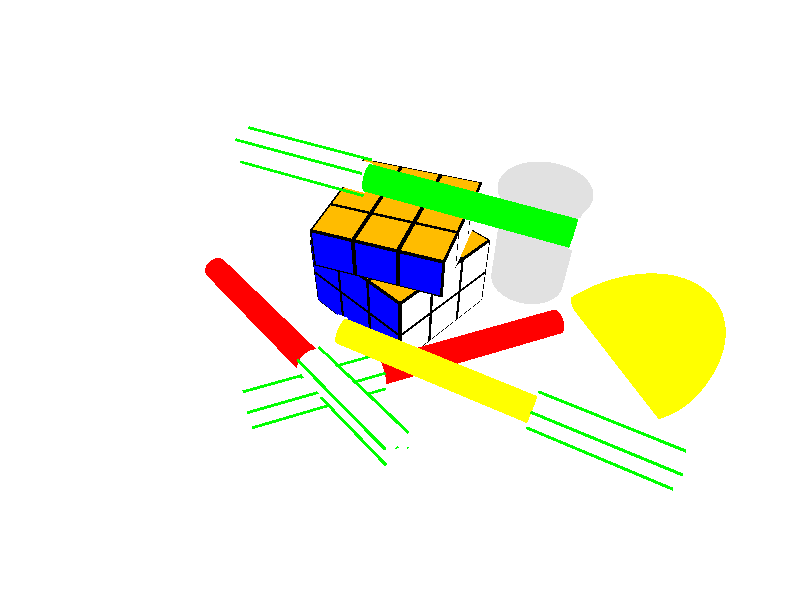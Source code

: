 #include "colors.inc"

background {
  color White
}

camera {
  location <0,11,-11>
  look_at  <0, 0, 0>
}

light_source {
  <9,15,-3>
  color White
}

//
//////////////////// PLANE ////////////////////
//

plane {
  y, 0
  pigment {
    color White
  }
  finish {
    reflection {
      .45
    }
    
    
  }
  
}

//
//////////////////// RUBIX-CUBE ////////////////////
//

#declare STICKER_DEPTH = 0.0125;
#declare STICKER_MARGIN = 0.05;

#declare RX_BOX_MAIN_WIDTH = 1;

#declare RX_BOX_MAIN_START_X = -1.5;
#declare RX_BOX_MAIN_START_Y = 0;
#declare RX_BOX_MAIN_START_Z = -1.5;


#declare RX_BOX_MAIN = box {
  <RX_BOX_MAIN_START_X,
   RX_BOX_MAIN_START_Y,
   RX_BOX_MAIN_START_Z>,
  <RX_BOX_MAIN_START_X+RX_BOX_MAIN_WIDTH,
   RX_BOX_MAIN_START_Y+RX_BOX_MAIN_WIDTH,
   RX_BOX_MAIN_START_Z+RX_BOX_MAIN_WIDTH>
  pigment { color Black }
  finish {
    	 phong .75
    	 phong_size 150
    	 }
}

#declare RX_BOX_FRONT = box {
  <RX_BOX_MAIN_START_X + STICKER_MARGIN,
   RX_BOX_MAIN_START_Y + STICKER_MARGIN,
   RX_BOX_MAIN_START_Z>,
  <RX_BOX_MAIN_START_X + RX_BOX_MAIN_WIDTH - STICKER_MARGIN,
   RX_BOX_MAIN_START_Y + RX_BOX_MAIN_WIDTH - STICKER_MARGIN,
   RX_BOX_MAIN_START_Z - STICKER_DEPTH>
  pigment { color Blue }
  finish {
    	 reflection {
            	    .15
    		    }
  }
}

#declare RX_BOX_TOP = box {
  <RX_BOX_MAIN_START_X + STICKER_MARGIN,
   RX_BOX_MAIN_START_Y + RX_BOX_MAIN_WIDTH,
   RX_BOX_MAIN_START_Z + STICKER_MARGIN>
  <RX_BOX_MAIN_START_X + RX_BOX_MAIN_WIDTH - STICKER_MARGIN,
   RX_BOX_MAIN_START_Y + RX_BOX_MAIN_WIDTH + STICKER_DEPTH,
   RX_BOX_MAIN_START_Z + RX_BOX_MAIN_WIDTH - STICKER_MARGIN>
  pigment { color Orange }
}
										 
                                                                          	  
#declare RX_BOX_RIGHT = box {
  <RX_BOX_MAIN_START_X + RX_BOX_MAIN_WIDTH,
   RX_BOX_MAIN_START_Y + STICKER_MARGIN,
   RX_BOX_MAIN_START_Z + STICKER_MARGIN>
  <RX_BOX_MAIN_START_X + RX_BOX_MAIN_WIDTH + STICKER_DEPTH,
   RX_BOX_MAIN_START_Y + RX_BOX_MAIN_WIDTH - STICKER_MARGIN,
   RX_BOX_MAIN_START_Z + RX_BOX_MAIN_WIDTH - STICKER_MARGIN>
  pigment { color White }
}

#declare RX_BOX = union {
    	 object { RX_BOX_MAIN }
    	 object { RX_BOX_TOP }
    	 object { RX_BOX_FRONT }
    	 object { RX_BOX_RIGHT }

}

#declare RX_ROW = union {
   object { RX_BOX }
   object { RX_BOX
   translate RX_BOX_MAIN_WIDTH*x
   }
  object { RX_BOX
  translate RX_BOX_MAIN_WIDTH*x*2
   }
}

#declare RX_FLOOR = union {
  object { RX_ROW }
  object { RX_ROW
  translate RX_BOX_MAIN_WIDTH*z
  }
  object { RX_ROW
  translate RX_BOX_MAIN_WIDTH*z*2
  }
}

#declare RX_CUBE = union {
  object { RX_FLOOR
  }
  object { RX_FLOOR
    translate RX_BOX_MAIN_WIDTH*y
  }
  object { RX_FLOOR
    translate RX_BOX_MAIN_WIDTH*y*2
    rotate y*-25
  }
}


//object { RX_CUBE rotate y*45}

//
//////////////////// PENS ////////////////////
//

#declare PEN_RADIUS_BOT = 0.33;
#declare PEN_RADIUS_MID = 0.30;
#declare PEN_RADIUS_TOP = PEN_RADIUS_BOT;
#declare PEN_RADIUS_TOP_DIFF = 0.03;
#declare PEN_X_START = 0;
#declare PEN_L_BOT = 0.2;
#declare PEN_L_MID = 4.5;
#declare PEN_L_TOP = 3;
#declare PEN_L = PEN_L_BOT + PEN_L_MID + PEN_L_TOP;
#declare PEN_Y = 0;
#declare PEN_Z = 0;

#macro Make_Pen(Color, PEN_Y_START, PEN_Y_END)
  #local PEN_Y_DIFF = abs(PEN_Y_END - PEN_Y_START);
  #if (PEN_Y_START > PEN_Y_END)
    #local PEN_Y_MOD = -1;
  #else
    #local PEN_Y_MOD = 1;
  #end
  
  #debug concat("PEN_Y_DIFF:",str(PEN_Y_DIFF, 5, 5), "\n")
  #if (PEN_Y_DIFF = 0)
    #local PEN_X = PEN_L;
    #debug concat("PEN_X:",str(PEN_X, 5, 5), "\n")
  #else
    #local PEN_X = sqrt(pow(PEN_L,2)-pow(PEN_Y_DIFF,2));
    #debug concat("PEN_X:",str(PEN_X, 5, 5), "\n")
  #end
  
  #local COS_BETA = PEN_X / PEN_L;
  
  #local PEN_X_BOT = PEN_L_BOT * COS_BETA;
  #debug concat("PEN_X_BOT:",str(PEN_X_BOT, 5, 5), "\n")
  #local PEN_X_MID = ((PEN_L_BOT+PEN_L_MID) * COS_BETA)-PEN_X_BOT;
  #debug concat("PEN_X_MID:",str(PEN_X_MID, 5, 5), "\n")
  #local PEN_X_TOP = ((PEN_L_BOT+PEN_L_MID+PEN_L_TOP) * COS_BETA)-PEN_X_BOT-PEN_X_MID;
  #debug concat("PEN_X_TOP:",str(PEN_X_TOP, 5, 5), "\n")
  
  #local PEN_Y_BOT = sqrt(pow(PEN_L_BOT,2)-pow(PEN_X_BOT,2));
  #debug concat("PEN_Y_BOT:",str(PEN_Y_BOT, 5, 5), "\n")
  
  #local PEN_Y_MID = sqrt(
    pow(PEN_L_BOT+PEN_L_MID,2)
    -pow(PEN_X_BOT+PEN_X_MID,2))
  -PEN_Y_BOT;
  #debug concat("PEN_Y_MID:",str(PEN_Y_MID, 5, 5), "\n")
  #local PEN_Y_TOP = sqrt(
    pow(PEN_L_BOT+PEN_L_MID+PEN_L_TOP,2)
    -pow(PEN_X_BOT+PEN_X_MID+PEN_X_TOP,2))
  -PEN_Y_BOT-PEN_Y_MID;
  #debug concat("PEN_Y_TOP:",str(PEN_Y_TOP, 5, 5), "\n")

  union {
    cylinder {
      <PEN_X_START, PEN_Y_START, PEN_Z>,
      <PEN_X_START + PEN_X_BOT, PEN_Y_START + (PEN_Y_BOT * PEN_Y_MOD), PEN_Z>
      PEN_RADIUS_BOT            
      pigment {
	color White 
      }
    }
    cylinder {
      <PEN_X_START + PEN_X_BOT, PEN_Y_START + (PEN_Y_BOT * PEN_Y_MOD), PEN_Z>
      <PEN_X_START + PEN_X_BOT + PEN_X_MID, PEN_Y_START + ((PEN_Y_BOT + PEN_Y_MID)*PEN_Y_MOD), PEN_Z>
      PEN_RADIUS_MID
      pigment {
	color Color
      }
    }
    
    #local XS = PEN_X_START + PEN_X_BOT + PEN_X_MID;
    #local XE = XS + PEN_X_TOP;
    #local YBM = PEN_Y_BOT + PEN_Y_MID;
    #local YBMT = YBM + PEN_Y_TOP;
    #local SINALPHA = sin(45);
    #local Y_DIFF = PEN_RADIUS_TOP * SINALPHA;
    #local Z_DIFF = Y_DIFF;
    
    #macro Make_Pen_Diff(PEN_Y_DIFF, PEN_Z_DIFF)
      cylinder {
	<XS,
	PEN_Y_START + ((YBM + PEN_Y_DIFF)*PEN_Y_MOD),
	PEN_Z + PEN_Z_DIFF>
	<XE,
	PEN_Y_START + ((YBMT + PEN_Y_DIFF)*PEN_Y_MOD),
	PEN_Z + PEN_Z_DIFF>
	PEN_RADIUS_TOP_DIFF
	pigment {
	  color Green
	}
      }
    #end
    
    difference {
      cylinder {
	<XS, PEN_Y_START + ((YBM) * PEN_Y_MOD), PEN_Z>
	<XE, PEN_Y_START + ((YBMT)*PEN_Y_MOD), PEN_Z>
	PEN_RADIUS_TOP
	pigment {
	  color White
	}
      }
    }
    
    Make_Pen_Diff(PEN_RADIUS_TOP_DIFF,0)
    Make_Pen_Diff(Y_DIFF,Z_DIFF)
    Make_Pen_Diff(0,PEN_RADIUS_TOP_DIFF)
    Make_Pen_Diff(-Y_DIFF,Z_DIFF)
    Make_Pen_Diff(-PEN_RADIUS_TOP_DIFF,0)
    Make_Pen_Diff(-Y_DIFF,-Z_DIFF)
    Make_Pen_Diff(0,-PEN_RADIUS_TOP_DIFF)
    Make_Pen_Diff(Y_DIFF,-Z_DIFF)
  }
#end

//
//////////////////// EGG ////////////////////
//

#declare EGG_TEX = texture {
  pigment{color Yellow}
}

#declare EGG_RADIUS = 2.5;
#declare EGG_UPPER_HALF_Y_SCALE = 1.5;

#declare EGG_UPPERPART =
  intersection{
    sphere{<0,0,0>,EGG_RADIUS scale <1,EGG_UPPER_HALF_Y_SCALE,1>}
    box{<-EGG_RADIUS,0,-EGG_RADIUS>,<EGG_RADIUS,EGG_UPPER_HALF_Y_SCALE*EGG_RADIUS,EGG_RADIUS>}
  }

#declare EGG_LOWERPART =
  intersection{
    sphere{<0,EGG_RADIUS,0>,EGG_RADIUS}
    box{<-EGG_RADIUS,0,-EGG_RADIUS>,<EGG_RADIUS,0,EGG_RADIUS>}
  }

#declare EGG =
  union{ object{EGG_UPPERPART }
    object{EGG_LOWERPART}
    texture{EGG_TEX}
  }


//
//////////////////// PHOTOBOX ////////////////////
//

#declare PB_TEX = texture {
  pigment { color Grey }
}

#declare PB_BOT = cylinder {
  <1,0,0>,
  <1,1.5,0>,
  0.5
  texture {
    PB_TEX
  }
}

#declare PB_TOP_INNER = cylinder {
  <1,1.5,0>,
  <1,1.6,0>,
  0.35
  texture {
    PB_TEX
  }
}

#declare PB_TOP_OUTER = torus {
  0.5, 0.08          // major and minor radius
//  rotate -90*x      // so we can see it from the top
  texture {
    PB_TEX
  }
  translate <1,1.5,0>
}

#declare PB = union {
  object {
    PB_BOT
  }
  object {
    PB_TOP_INNER
  }
  object {
    PB_TOP_OUTER
  }
}

//
//////////////////// OBJECTS ////////////////////
//

//rubix cube
object { RX_CUBE rotate y*45}

//pens
object {
  Make_Pen(Yellow, PEN_RADIUS_MID*2*1.5, PEN_RADIUS_TOP)
  rotate y*25
  translate <-1.5,0,-1.8>
}  
object {
  Make_Pen(Red, PEN_RADIUS_BOT, PEN_RADIUS_TOP)
  rotate y*160
  translate <4,0,-1>
}
object {
  Make_Pen(Red, PEN_RADIUS_BOT, PEN_RADIUS_TOP*2*1.3)
  rotate y*50
  translate <-5,0,1>
}

object {
  Make_Pen(Green, PEN_RADIUS_BOT, PEN_RADIUS_TOP*2*1.3)
  rotate y*-160
  translate <3.7,3,-1.5>
}

//egg
object {
  EGG
  rotate <120,70,60>
  scale 0.7
  translate <5,0,-2>
}

//photobox
object {
  PB
  scale 1.9
  translate <1.5,0,0.8>
}